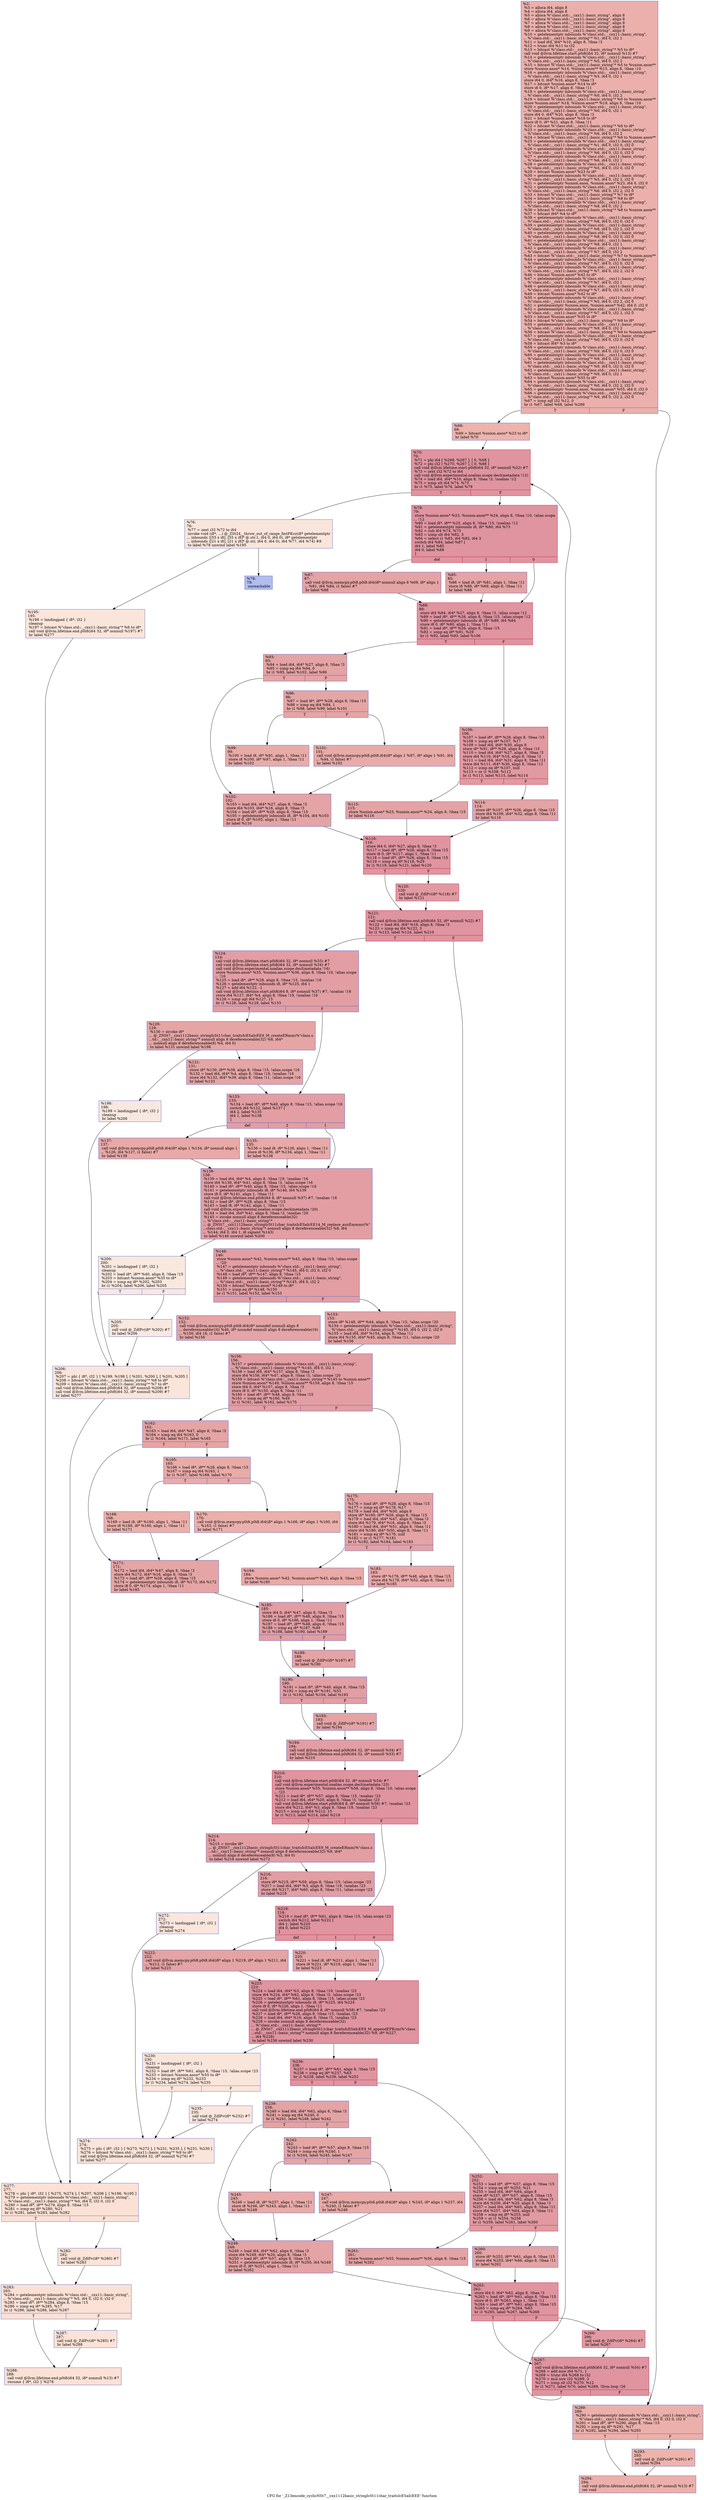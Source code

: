 digraph "CFG for '_Z13encode_cyclicNSt7__cxx1112basic_stringIcSt11char_traitsIcESaIcEEE' function" {
	label="CFG for '_Z13encode_cyclicNSt7__cxx1112basic_stringIcSt11char_traitsIcESaIcEEE' function";

	Node0x557f53f41860 [shape=record,color="#3d50c3ff", style=filled, fillcolor="#d24b4070",label="{%2:\l  %3 = alloca i64, align 8\l  %4 = alloca i64, align 8\l  %5 = alloca %\"class.std::__cxx11::basic_string\", align 8\l  %6 = alloca %\"class.std::__cxx11::basic_string\", align 8\l  %7 = alloca %\"class.std::__cxx11::basic_string\", align 8\l  %8 = alloca %\"class.std::__cxx11::basic_string\", align 8\l  %9 = alloca %\"class.std::__cxx11::basic_string\", align 8\l  %10 = getelementptr inbounds %\"class.std::__cxx11::basic_string\",\l... %\"class.std::__cxx11::basic_string\"* %1, i64 0, i32 1\l  %11 = load i64, i64* %10, align 8, !tbaa !3\l  %12 = trunc i64 %11 to i32\l  %13 = bitcast %\"class.std::__cxx11::basic_string\"* %5 to i8*\l  call void @llvm.lifetime.start.p0i8(i64 32, i8* nonnull %13) #7\l  %14 = getelementptr inbounds %\"class.std::__cxx11::basic_string\",\l... %\"class.std::__cxx11::basic_string\"* %5, i64 0, i32 2\l  %15 = bitcast %\"class.std::__cxx11::basic_string\"* %5 to %union.anon**\l  store %union.anon* %14, %union.anon** %15, align 8, !tbaa !10\l  %16 = getelementptr inbounds %\"class.std::__cxx11::basic_string\",\l... %\"class.std::__cxx11::basic_string\"* %5, i64 0, i32 1\l  store i64 0, i64* %16, align 8, !tbaa !3\l  %17 = bitcast %union.anon* %14 to i8*\l  store i8 0, i8* %17, align 8, !tbaa !11\l  %18 = getelementptr inbounds %\"class.std::__cxx11::basic_string\",\l... %\"class.std::__cxx11::basic_string\"* %0, i64 0, i32 2\l  %19 = bitcast %\"class.std::__cxx11::basic_string\"* %0 to %union.anon**\l  store %union.anon* %18, %union.anon** %19, align 8, !tbaa !10\l  %20 = getelementptr inbounds %\"class.std::__cxx11::basic_string\",\l... %\"class.std::__cxx11::basic_string\"* %0, i64 0, i32 1\l  store i64 0, i64* %20, align 8, !tbaa !3\l  %21 = bitcast %union.anon* %18 to i8*\l  store i8 0, i8* %21, align 8, !tbaa !11\l  %22 = bitcast %\"class.std::__cxx11::basic_string\"* %6 to i8*\l  %23 = getelementptr inbounds %\"class.std::__cxx11::basic_string\",\l... %\"class.std::__cxx11::basic_string\"* %6, i64 0, i32 2\l  %24 = bitcast %\"class.std::__cxx11::basic_string\"* %6 to %union.anon**\l  %25 = getelementptr inbounds %\"class.std::__cxx11::basic_string\",\l... %\"class.std::__cxx11::basic_string\"* %1, i64 0, i32 0, i32 0\l  %26 = getelementptr inbounds %\"class.std::__cxx11::basic_string\",\l... %\"class.std::__cxx11::basic_string\"* %6, i64 0, i32 0, i32 0\l  %27 = getelementptr inbounds %\"class.std::__cxx11::basic_string\",\l... %\"class.std::__cxx11::basic_string\"* %6, i64 0, i32 1\l  %28 = getelementptr inbounds %\"class.std::__cxx11::basic_string\",\l... %\"class.std::__cxx11::basic_string\"* %5, i64 0, i32 0, i32 0\l  %29 = bitcast %union.anon* %23 to i8*\l  %30 = getelementptr inbounds %\"class.std::__cxx11::basic_string\",\l... %\"class.std::__cxx11::basic_string\"* %5, i64 0, i32 2, i32 0\l  %31 = getelementptr %union.anon, %union.anon* %23, i64 0, i32 0\l  %32 = getelementptr inbounds %\"class.std::__cxx11::basic_string\",\l... %\"class.std::__cxx11::basic_string\"* %6, i64 0, i32 2, i32 0\l  %33 = bitcast %\"class.std::__cxx11::basic_string\"* %7 to i8*\l  %34 = bitcast %\"class.std::__cxx11::basic_string\"* %8 to i8*\l  %35 = getelementptr inbounds %\"class.std::__cxx11::basic_string\",\l... %\"class.std::__cxx11::basic_string\"* %8, i64 0, i32 2\l  %36 = bitcast %\"class.std::__cxx11::basic_string\"* %8 to %union.anon**\l  %37 = bitcast i64* %4 to i8*\l  %38 = getelementptr inbounds %\"class.std::__cxx11::basic_string\",\l... %\"class.std::__cxx11::basic_string\"* %8, i64 0, i32 0, i32 0\l  %39 = getelementptr inbounds %\"class.std::__cxx11::basic_string\",\l... %\"class.std::__cxx11::basic_string\"* %8, i64 0, i32 2, i32 0\l  %40 = getelementptr inbounds %\"class.std::__cxx11::basic_string\",\l... %\"class.std::__cxx11::basic_string\"* %8, i64 0, i32 0, i32 0\l  %41 = getelementptr inbounds %\"class.std::__cxx11::basic_string\",\l... %\"class.std::__cxx11::basic_string\"* %8, i64 0, i32 1\l  %42 = getelementptr inbounds %\"class.std::__cxx11::basic_string\",\l... %\"class.std::__cxx11::basic_string\"* %7, i64 0, i32 2\l  %43 = bitcast %\"class.std::__cxx11::basic_string\"* %7 to %union.anon**\l  %44 = getelementptr inbounds %\"class.std::__cxx11::basic_string\",\l... %\"class.std::__cxx11::basic_string\"* %7, i64 0, i32 0, i32 0\l  %45 = getelementptr inbounds %\"class.std::__cxx11::basic_string\",\l... %\"class.std::__cxx11::basic_string\"* %7, i64 0, i32 2, i32 0\l  %46 = bitcast %union.anon* %42 to i8*\l  %47 = getelementptr inbounds %\"class.std::__cxx11::basic_string\",\l... %\"class.std::__cxx11::basic_string\"* %7, i64 0, i32 1\l  %48 = getelementptr inbounds %\"class.std::__cxx11::basic_string\",\l... %\"class.std::__cxx11::basic_string\"* %7, i64 0, i32 0, i32 0\l  %49 = bitcast %union.anon* %42 to i8*\l  %50 = getelementptr inbounds %\"class.std::__cxx11::basic_string\",\l... %\"class.std::__cxx11::basic_string\"* %5, i64 0, i32 2, i32 0\l  %51 = getelementptr %union.anon, %union.anon* %42, i64 0, i32 0\l  %52 = getelementptr inbounds %\"class.std::__cxx11::basic_string\",\l... %\"class.std::__cxx11::basic_string\"* %7, i64 0, i32 2, i32 0\l  %53 = bitcast %union.anon* %35 to i8*\l  %54 = bitcast %\"class.std::__cxx11::basic_string\"* %9 to i8*\l  %55 = getelementptr inbounds %\"class.std::__cxx11::basic_string\",\l... %\"class.std::__cxx11::basic_string\"* %9, i64 0, i32 2\l  %56 = bitcast %\"class.std::__cxx11::basic_string\"* %9 to %union.anon**\l  %57 = getelementptr inbounds %\"class.std::__cxx11::basic_string\",\l... %\"class.std::__cxx11::basic_string\"* %0, i64 0, i32 0, i32 0\l  %58 = bitcast i64* %3 to i8*\l  %59 = getelementptr inbounds %\"class.std::__cxx11::basic_string\",\l... %\"class.std::__cxx11::basic_string\"* %9, i64 0, i32 0, i32 0\l  %60 = getelementptr inbounds %\"class.std::__cxx11::basic_string\",\l... %\"class.std::__cxx11::basic_string\"* %9, i64 0, i32 2, i32 0\l  %61 = getelementptr inbounds %\"class.std::__cxx11::basic_string\",\l... %\"class.std::__cxx11::basic_string\"* %9, i64 0, i32 0, i32 0\l  %62 = getelementptr inbounds %\"class.std::__cxx11::basic_string\",\l... %\"class.std::__cxx11::basic_string\"* %9, i64 0, i32 1\l  %63 = bitcast %union.anon* %55 to i8*\l  %64 = getelementptr inbounds %\"class.std::__cxx11::basic_string\",\l... %\"class.std::__cxx11::basic_string\"* %0, i64 0, i32 2, i32 0\l  %65 = getelementptr %union.anon, %union.anon* %55, i64 0, i32 0\l  %66 = getelementptr inbounds %\"class.std::__cxx11::basic_string\",\l... %\"class.std::__cxx11::basic_string\"* %9, i64 0, i32 2, i32 0\l  %67 = icmp sgt i32 %12, 0\l  br i1 %67, label %68, label %289\l|{<s0>T|<s1>F}}"];
	Node0x557f53f41860:s0 -> Node0x557f53f47c10;
	Node0x557f53f41860:s1 -> Node0x557f53f47ca0;
	Node0x557f53f47c10 [shape=record,color="#3d50c3ff", style=filled, fillcolor="#d6524470",label="{%68:\l68:                                               \l  %69 = bitcast %union.anon* %23 to i8*\l  br label %70\l}"];
	Node0x557f53f47c10 -> Node0x557f53f47e50;
	Node0x557f53f47e50 [shape=record,color="#b70d28ff", style=filled, fillcolor="#b70d2870",label="{%70:\l70:                                               \l  %71 = phi i64 [ %268, %267 ], [ 0, %68 ]\l  %72 = phi i32 [ %270, %267 ], [ 0, %68 ]\l  call void @llvm.lifetime.start.p0i8(i64 32, i8* nonnull %22) #7\l  %73 = zext i32 %72 to i64\l  call void @llvm.experimental.noalias.scope.decl(metadata !12)\l  %74 = load i64, i64* %10, align 8, !tbaa !3, !noalias !12\l  %75 = icmp ult i64 %74, %73\l  br i1 %75, label %76, label %79\l|{<s0>T|<s1>F}}"];
	Node0x557f53f47e50:s0 -> Node0x557f53f49280;
	Node0x557f53f47e50:s1 -> Node0x557f53f49310;
	Node0x557f53f49280 [shape=record,color="#3d50c3ff", style=filled, fillcolor="#f4c5ad70",label="{%76:\l76:                                               \l  %77 = zext i32 %72 to i64\l  invoke void (i8*, ...) @_ZSt24__throw_out_of_range_fmtPKcz(i8* getelementptr\l... inbounds ([55 x i8], [55 x i8]* @.str.1, i64 0, i64 0), i8* getelementptr\l... inbounds ([21 x i8], [21 x i8]* @.str, i64 0, i64 0), i64 %77, i64 %74) #8\l          to label %78 unwind label %195\l}"];
	Node0x557f53f49280 -> Node0x557f53f495e0;
	Node0x557f53f49280 -> Node0x557f53f49630;
	Node0x557f53f495e0 [shape=record,color="#3d50c3ff", style=filled, fillcolor="#4f69d970",label="{%78:\l78:                                               \l  unreachable\l}"];
	Node0x557f53f49310 [shape=record,color="#b70d28ff", style=filled, fillcolor="#b70d2870",label="{%79:\l79:                                               \l  store %union.anon* %23, %union.anon** %24, align 8, !tbaa !10, !alias.scope\l... !12\l  %80 = load i8*, i8** %25, align 8, !tbaa !15, !noalias !12\l  %81 = getelementptr inbounds i8, i8* %80, i64 %73\l  %82 = sub i64 %74, %73\l  %83 = icmp ult i64 %82, 3\l  %84 = select i1 %83, i64 %82, i64 3\l  switch i64 %84, label %87 [\l    i64 1, label %85\l    i64 0, label %88\l  ]\l|{<s0>def|<s1>1|<s2>0}}"];
	Node0x557f53f49310:s0 -> Node0x557f53f49e80;
	Node0x557f53f49310:s1 -> Node0x557f53f49f40;
	Node0x557f53f49310:s2 -> Node0x557f53f49fd0;
	Node0x557f53f49f40 [shape=record,color="#3d50c3ff", style=filled, fillcolor="#c32e3170",label="{%85:\l85:                                               \l  %86 = load i8, i8* %81, align 1, !tbaa !11\l  store i8 %86, i8* %69, align 8, !tbaa !11\l  br label %88\l}"];
	Node0x557f53f49f40 -> Node0x557f53f49fd0;
	Node0x557f53f49e80 [shape=record,color="#3d50c3ff", style=filled, fillcolor="#c32e3170",label="{%87:\l87:                                               \l  call void @llvm.memcpy.p0i8.p0i8.i64(i8* nonnull align 8 %69, i8* align 1\l... %81, i64 %84, i1 false) #7\l  br label %88\l}"];
	Node0x557f53f49e80 -> Node0x557f53f49fd0;
	Node0x557f53f49fd0 [shape=record,color="#b70d28ff", style=filled, fillcolor="#b70d2870",label="{%88:\l88:                                               \l  store i64 %84, i64* %27, align 8, !tbaa !3, !alias.scope !12\l  %89 = load i8*, i8** %26, align 8, !tbaa !15, !alias.scope !12\l  %90 = getelementptr inbounds i8, i8* %89, i64 %84\l  store i8 0, i8* %90, align 1, !tbaa !11\l  %91 = load i8*, i8** %26, align 8, !tbaa !15\l  %92 = icmp eq i8* %91, %29\l  br i1 %92, label %93, label %106\l|{<s0>T|<s1>F}}"];
	Node0x557f53f49fd0:s0 -> Node0x557f53f4b050;
	Node0x557f53f49fd0:s1 -> Node0x557f53f4b0e0;
	Node0x557f53f4b050 [shape=record,color="#3d50c3ff", style=filled, fillcolor="#c32e3170",label="{%93:\l93:                                               \l  %94 = load i64, i64* %27, align 8, !tbaa !3\l  %95 = icmp eq i64 %94, 0\l  br i1 %95, label %102, label %96\l|{<s0>T|<s1>F}}"];
	Node0x557f53f4b050:s0 -> Node0x557f53f4b320;
	Node0x557f53f4b050:s1 -> Node0x557f53f4b370;
	Node0x557f53f4b370 [shape=record,color="#3d50c3ff", style=filled, fillcolor="#c5333470",label="{%96:\l96:                                               \l  %97 = load i8*, i8** %28, align 8, !tbaa !15\l  %98 = icmp eq i64 %94, 1\l  br i1 %98, label %99, label %101\l|{<s0>T|<s1>F}}"];
	Node0x557f53f4b370:s0 -> Node0x557f53f4b5b0;
	Node0x557f53f4b370:s1 -> Node0x557f53f4b600;
	Node0x557f53f4b5b0 [shape=record,color="#3d50c3ff", style=filled, fillcolor="#cc403a70",label="{%99:\l99:                                               \l  %100 = load i8, i8* %91, align 1, !tbaa !11\l  store i8 %100, i8* %97, align 1, !tbaa !11\l  br label %102\l}"];
	Node0x557f53f4b5b0 -> Node0x557f53f4b320;
	Node0x557f53f4b600 [shape=record,color="#3d50c3ff", style=filled, fillcolor="#cc403a70",label="{%101:\l101:                                              \l  call void @llvm.memcpy.p0i8.p0i8.i64(i8* align 1 %97, i8* align 1 %91, i64\l... %94, i1 false) #7\l  br label %102\l}"];
	Node0x557f53f4b600 -> Node0x557f53f4b320;
	Node0x557f53f4b320 [shape=record,color="#3d50c3ff", style=filled, fillcolor="#c32e3170",label="{%102:\l102:                                              \l  %103 = load i64, i64* %27, align 8, !tbaa !3\l  store i64 %103, i64* %16, align 8, !tbaa !3\l  %104 = load i8*, i8** %28, align 8, !tbaa !15\l  %105 = getelementptr inbounds i8, i8* %104, i64 %103\l  store i8 0, i8* %105, align 1, !tbaa !11\l  br label %116\l}"];
	Node0x557f53f4b320 -> Node0x557f53f4bd60;
	Node0x557f53f4b0e0 [shape=record,color="#b70d28ff", style=filled, fillcolor="#bb1b2c70",label="{%106:\l106:                                              \l  %107 = load i8*, i8** %28, align 8, !tbaa !15\l  %108 = icmp eq i8* %107, %17\l  %109 = load i64, i64* %30, align 8\l  store i8* %91, i8** %28, align 8, !tbaa !15\l  %110 = load i64, i64* %27, align 8, !tbaa !3\l  store i64 %110, i64* %16, align 8, !tbaa !3\l  %111 = load i64, i64* %31, align 8, !tbaa !11\l  store i64 %111, i64* %30, align 8, !tbaa !11\l  %112 = icmp eq i8* %107, null\l  %113 = or i1 %108, %112\l  br i1 %113, label %115, label %114\l|{<s0>T|<s1>F}}"];
	Node0x557f53f4b0e0:s0 -> Node0x557f53f4c340;
	Node0x557f53f4b0e0:s1 -> Node0x557f53f4c390;
	Node0x557f53f4c390 [shape=record,color="#3d50c3ff", style=filled, fillcolor="#c32e3170",label="{%114:\l114:                                              \l  store i8* %107, i8** %26, align 8, !tbaa !15\l  store i64 %109, i64* %32, align 8, !tbaa !11\l  br label %116\l}"];
	Node0x557f53f4c390 -> Node0x557f53f4bd60;
	Node0x557f53f4c340 [shape=record,color="#3d50c3ff", style=filled, fillcolor="#c32e3170",label="{%115:\l115:                                              \l  store %union.anon* %23, %union.anon** %24, align 8, !tbaa !15\l  br label %116\l}"];
	Node0x557f53f4c340 -> Node0x557f53f4bd60;
	Node0x557f53f4bd60 [shape=record,color="#b70d28ff", style=filled, fillcolor="#b70d2870",label="{%116:\l116:                                              \l  store i64 0, i64* %27, align 8, !tbaa !3\l  %117 = load i8*, i8** %26, align 8, !tbaa !15\l  store i8 0, i8* %117, align 1, !tbaa !11\l  %118 = load i8*, i8** %26, align 8, !tbaa !15\l  %119 = icmp eq i8* %118, %29\l  br i1 %119, label %121, label %120\l|{<s0>T|<s1>F}}"];
	Node0x557f53f4bd60:s0 -> Node0x557f53f4c9b0;
	Node0x557f53f4bd60:s1 -> Node0x557f53f4ca00;
	Node0x557f53f4ca00 [shape=record,color="#b70d28ff", style=filled, fillcolor="#bb1b2c70",label="{%120:\l120:                                              \l  call void @_ZdlPv(i8* %118) #7\l  br label %121\l}"];
	Node0x557f53f4ca00 -> Node0x557f53f4c9b0;
	Node0x557f53f4c9b0 [shape=record,color="#b70d28ff", style=filled, fillcolor="#b70d2870",label="{%121:\l121:                                              \l  call void @llvm.lifetime.end.p0i8(i64 32, i8* nonnull %22) #7\l  %122 = load i64, i64* %16, align 8, !tbaa !3\l  %123 = icmp eq i64 %122, 3\l  br i1 %123, label %124, label %210\l|{<s0>T|<s1>F}}"];
	Node0x557f53f4c9b0:s0 -> Node0x557f53f4d0e0;
	Node0x557f53f4c9b0:s1 -> Node0x557f53f4d130;
	Node0x557f53f4d0e0 [shape=record,color="#3d50c3ff", style=filled, fillcolor="#be242e70",label="{%124:\l124:                                              \l  call void @llvm.lifetime.start.p0i8(i64 32, i8* nonnull %33) #7\l  call void @llvm.lifetime.start.p0i8(i64 32, i8* nonnull %34) #7\l  call void @llvm.experimental.noalias.scope.decl(metadata !16)\l  store %union.anon* %35, %union.anon** %36, align 8, !tbaa !10, !alias.scope\l... !16\l  %125 = load i8*, i8** %28, align 8, !tbaa !15, !noalias !16\l  %126 = getelementptr inbounds i8, i8* %125, i64 1\l  %127 = add i64 %122, -1\l  call void @llvm.lifetime.start.p0i8(i64 8, i8* nonnull %37) #7, !noalias !16\l  store i64 %127, i64* %4, align 8, !tbaa !19, !noalias !16\l  %128 = icmp ugt i64 %127, 15\l  br i1 %128, label %129, label %133\l|{<s0>T|<s1>F}}"];
	Node0x557f53f4d0e0:s0 -> Node0x557f53f4eb20;
	Node0x557f53f4d0e0:s1 -> Node0x557f53f4ebb0;
	Node0x557f53f4eb20 [shape=record,color="#3d50c3ff", style=filled, fillcolor="#c5333470",label="{%129:\l129:                                              \l  %130 = invoke i8*\l... @_ZNSt7__cxx1112basic_stringIcSt11char_traitsIcESaIcEE9_M_createERmm(%\"class.s\l...td::__cxx11::basic_string\"* nonnull align 8 dereferenceable(32) %8, i64*\l... nonnull align 8 dereferenceable(8) %4, i64 0)\l          to label %131 unwind label %198\l}"];
	Node0x557f53f4eb20 -> Node0x557f53f4ede0;
	Node0x557f53f4eb20 -> Node0x557f53f4ee30;
	Node0x557f53f4ede0 [shape=record,color="#3d50c3ff", style=filled, fillcolor="#c5333470",label="{%131:\l131:                                              \l  store i8* %130, i8** %38, align 8, !tbaa !15, !alias.scope !16\l  %132 = load i64, i64* %4, align 8, !tbaa !19, !noalias !16\l  store i64 %132, i64* %39, align 8, !tbaa !11, !alias.scope !16\l  br label %133\l}"];
	Node0x557f53f4ede0 -> Node0x557f53f4ebb0;
	Node0x557f53f4ebb0 [shape=record,color="#3d50c3ff", style=filled, fillcolor="#be242e70",label="{%133:\l133:                                              \l  %134 = load i8*, i8** %40, align 8, !tbaa !15, !alias.scope !16\l  switch i64 %122, label %137 [\l    i64 2, label %135\l    i64 1, label %138\l  ]\l|{<s0>def|<s1>2|<s2>1}}"];
	Node0x557f53f4ebb0:s0 -> Node0x557f53f4ecf0;
	Node0x557f53f4ebb0:s1 -> Node0x557f53f4fb00;
	Node0x557f53f4ebb0:s2 -> Node0x557f53f4fb90;
	Node0x557f53f4fb00 [shape=record,color="#3d50c3ff", style=filled, fillcolor="#ca3b3770",label="{%135:\l135:                                              \l  %136 = load i8, i8* %126, align 1, !tbaa !11\l  store i8 %136, i8* %134, align 1, !tbaa !11\l  br label %138\l}"];
	Node0x557f53f4fb00 -> Node0x557f53f4fb90;
	Node0x557f53f4ecf0 [shape=record,color="#3d50c3ff", style=filled, fillcolor="#ca3b3770",label="{%137:\l137:                                              \l  call void @llvm.memcpy.p0i8.p0i8.i64(i8* align 1 %134, i8* nonnull align 1\l... %126, i64 %127, i1 false) #7\l  br label %138\l}"];
	Node0x557f53f4ecf0 -> Node0x557f53f4fb90;
	Node0x557f53f4fb90 [shape=record,color="#3d50c3ff", style=filled, fillcolor="#be242e70",label="{%138:\l138:                                              \l  %139 = load i64, i64* %4, align 8, !tbaa !19, !noalias !16\l  store i64 %139, i64* %41, align 8, !tbaa !3, !alias.scope !16\l  %140 = load i8*, i8** %40, align 8, !tbaa !15, !alias.scope !16\l  %141 = getelementptr inbounds i8, i8* %140, i64 %139\l  store i8 0, i8* %141, align 1, !tbaa !11\l  call void @llvm.lifetime.end.p0i8(i64 8, i8* nonnull %37) #7, !noalias !16\l  %142 = load i8*, i8** %28, align 8, !tbaa !15\l  %143 = load i8, i8* %142, align 1, !tbaa !11\l  call void @llvm.experimental.noalias.scope.decl(metadata !20)\l  %144 = load i64, i64* %41, align 8, !tbaa !3, !noalias !20\l  %145 = invoke nonnull align 8 dereferenceable(32)\l... %\"class.std::__cxx11::basic_string\"*\l... @_ZNSt7__cxx1112basic_stringIcSt11char_traitsIcESaIcEE14_M_replace_auxEmmmc(%\"\l...class.std::__cxx11::basic_string\"* nonnull align 8 dereferenceable(32) %8, i64\l... %144, i64 0, i64 1, i8 signext %143)\l          to label %146 unwind label %200\l}"];
	Node0x557f53f4fb90 -> Node0x557f53f51970;
	Node0x557f53f4fb90 -> Node0x557f53f51a00;
	Node0x557f53f51970 [shape=record,color="#3d50c3ff", style=filled, fillcolor="#be242e70",label="{%146:\l146:                                              \l  store %union.anon* %42, %union.anon** %43, align 8, !tbaa !10, !alias.scope\l... !20\l  %147 = getelementptr inbounds %\"class.std::__cxx11::basic_string\",\l... %\"class.std::__cxx11::basic_string\"* %145, i64 0, i32 0, i32 0\l  %148 = load i8*, i8** %147, align 8, !tbaa !15\l  %149 = getelementptr inbounds %\"class.std::__cxx11::basic_string\",\l... %\"class.std::__cxx11::basic_string\"* %145, i64 0, i32 2\l  %150 = bitcast %union.anon* %149 to i8*\l  %151 = icmp eq i8* %148, %150\l  br i1 %151, label %152, label %153\l|{<s0>T|<s1>F}}"];
	Node0x557f53f51970:s0 -> Node0x557f53f52150;
	Node0x557f53f51970:s1 -> Node0x557f53f521e0;
	Node0x557f53f52150 [shape=record,color="#3d50c3ff", style=filled, fillcolor="#c5333470",label="{%152:\l152:                                              \l  call void @llvm.memcpy.p0i8.p0i8.i64(i8* noundef nonnull align 8\l... dereferenceable(16) %46, i8* noundef nonnull align 8 dereferenceable(16)\l... %150, i64 16, i1 false) #7\l  br label %156\l}"];
	Node0x557f53f52150 -> Node0x557f53f524f0;
	Node0x557f53f521e0 [shape=record,color="#3d50c3ff", style=filled, fillcolor="#c32e3170",label="{%153:\l153:                                              \l  store i8* %148, i8** %44, align 8, !tbaa !15, !alias.scope !20\l  %154 = getelementptr inbounds %\"class.std::__cxx11::basic_string\",\l... %\"class.std::__cxx11::basic_string\"* %145, i64 0, i32 2, i32 0\l  %155 = load i64, i64* %154, align 8, !tbaa !11\l  store i64 %155, i64* %45, align 8, !tbaa !11, !alias.scope !20\l  br label %156\l}"];
	Node0x557f53f521e0 -> Node0x557f53f524f0;
	Node0x557f53f524f0 [shape=record,color="#3d50c3ff", style=filled, fillcolor="#be242e70",label="{%156:\l156:                                              \l  %157 = getelementptr inbounds %\"class.std::__cxx11::basic_string\",\l... %\"class.std::__cxx11::basic_string\"* %145, i64 0, i32 1\l  %158 = load i64, i64* %157, align 8, !tbaa !3\l  store i64 %158, i64* %47, align 8, !tbaa !3, !alias.scope !20\l  %159 = bitcast %\"class.std::__cxx11::basic_string\"* %145 to %union.anon**\l  store %union.anon* %149, %union.anon** %159, align 8, !tbaa !15\l  store i64 0, i64* %157, align 8, !tbaa !3\l  store i8 0, i8* %150, align 8, !tbaa !11\l  %160 = load i8*, i8** %48, align 8, !tbaa !15\l  %161 = icmp eq i8* %160, %49\l  br i1 %161, label %162, label %175\l|{<s0>T|<s1>F}}"];
	Node0x557f53f524f0:s0 -> Node0x557f53f52db0;
	Node0x557f53f524f0:s1 -> Node0x557f53f52e40;
	Node0x557f53f52db0 [shape=record,color="#3d50c3ff", style=filled, fillcolor="#c5333470",label="{%162:\l162:                                              \l  %163 = load i64, i64* %47, align 8, !tbaa !3\l  %164 = icmp eq i64 %163, 0\l  br i1 %164, label %171, label %165\l|{<s0>T|<s1>F}}"];
	Node0x557f53f52db0:s0 -> Node0x557f53f53080;
	Node0x557f53f52db0:s1 -> Node0x557f53f530d0;
	Node0x557f53f530d0 [shape=record,color="#3d50c3ff", style=filled, fillcolor="#cc403a70",label="{%165:\l165:                                              \l  %166 = load i8*, i8** %28, align 8, !tbaa !15\l  %167 = icmp eq i64 %163, 1\l  br i1 %167, label %168, label %170\l|{<s0>T|<s1>F}}"];
	Node0x557f53f530d0:s0 -> Node0x557f53f53310;
	Node0x557f53f530d0:s1 -> Node0x557f53f53360;
	Node0x557f53f53310 [shape=record,color="#3d50c3ff", style=filled, fillcolor="#d24b4070",label="{%168:\l168:                                              \l  %169 = load i8, i8* %160, align 1, !tbaa !11\l  store i8 %169, i8* %166, align 1, !tbaa !11\l  br label %171\l}"];
	Node0x557f53f53310 -> Node0x557f53f53080;
	Node0x557f53f53360 [shape=record,color="#3d50c3ff", style=filled, fillcolor="#d24b4070",label="{%170:\l170:                                              \l  call void @llvm.memcpy.p0i8.p0i8.i64(i8* align 1 %166, i8* align 1 %160, i64\l... %163, i1 false) #7\l  br label %171\l}"];
	Node0x557f53f53360 -> Node0x557f53f53080;
	Node0x557f53f53080 [shape=record,color="#3d50c3ff", style=filled, fillcolor="#c5333470",label="{%171:\l171:                                              \l  %172 = load i64, i64* %47, align 8, !tbaa !3\l  store i64 %172, i64* %16, align 8, !tbaa !3\l  %173 = load i8*, i8** %28, align 8, !tbaa !15\l  %174 = getelementptr inbounds i8, i8* %173, i64 %172\l  store i8 0, i8* %174, align 1, !tbaa !11\l  br label %185\l}"];
	Node0x557f53f53080 -> Node0x557f53f53a90;
	Node0x557f53f52e40 [shape=record,color="#3d50c3ff", style=filled, fillcolor="#c32e3170",label="{%175:\l175:                                              \l  %176 = load i8*, i8** %28, align 8, !tbaa !15\l  %177 = icmp eq i8* %176, %17\l  %178 = load i64, i64* %50, align 8\l  store i8* %160, i8** %28, align 8, !tbaa !15\l  %179 = load i64, i64* %47, align 8, !tbaa !3\l  store i64 %179, i64* %16, align 8, !tbaa !3\l  %180 = load i64, i64* %51, align 8, !tbaa !11\l  store i64 %180, i64* %50, align 8, !tbaa !11\l  %181 = icmp eq i8* %176, null\l  %182 = or i1 %177, %181\l  br i1 %182, label %184, label %183\l|{<s0>T|<s1>F}}"];
	Node0x557f53f52e40:s0 -> Node0x557f53f54070;
	Node0x557f53f52e40:s1 -> Node0x557f53f540c0;
	Node0x557f53f540c0 [shape=record,color="#3d50c3ff", style=filled, fillcolor="#ca3b3770",label="{%183:\l183:                                              \l  store i8* %176, i8** %48, align 8, !tbaa !15\l  store i64 %178, i64* %52, align 8, !tbaa !11\l  br label %185\l}"];
	Node0x557f53f540c0 -> Node0x557f53f53a90;
	Node0x557f53f54070 [shape=record,color="#3d50c3ff", style=filled, fillcolor="#ca3b3770",label="{%184:\l184:                                              \l  store %union.anon* %42, %union.anon** %43, align 8, !tbaa !15\l  br label %185\l}"];
	Node0x557f53f54070 -> Node0x557f53f53a90;
	Node0x557f53f53a90 [shape=record,color="#3d50c3ff", style=filled, fillcolor="#be242e70",label="{%185:\l185:                                              \l  store i64 0, i64* %47, align 8, !tbaa !3\l  %186 = load i8*, i8** %48, align 8, !tbaa !15\l  store i8 0, i8* %186, align 1, !tbaa !11\l  %187 = load i8*, i8** %48, align 8, !tbaa !15\l  %188 = icmp eq i8* %187, %49\l  br i1 %188, label %190, label %189\l|{<s0>T|<s1>F}}"];
	Node0x557f53f53a90:s0 -> Node0x557f53f546e0;
	Node0x557f53f53a90:s1 -> Node0x557f53f54730;
	Node0x557f53f54730 [shape=record,color="#3d50c3ff", style=filled, fillcolor="#c32e3170",label="{%189:\l189:                                              \l  call void @_ZdlPv(i8* %187) #7\l  br label %190\l}"];
	Node0x557f53f54730 -> Node0x557f53f546e0;
	Node0x557f53f546e0 [shape=record,color="#3d50c3ff", style=filled, fillcolor="#be242e70",label="{%190:\l190:                                              \l  %191 = load i8*, i8** %40, align 8, !tbaa !15\l  %192 = icmp eq i8* %191, %53\l  br i1 %192, label %194, label %193\l|{<s0>T|<s1>F}}"];
	Node0x557f53f546e0:s0 -> Node0x557f53f54a90;
	Node0x557f53f546e0:s1 -> Node0x557f53f54ae0;
	Node0x557f53f54ae0 [shape=record,color="#3d50c3ff", style=filled, fillcolor="#c32e3170",label="{%193:\l193:                                              \l  call void @_ZdlPv(i8* %191) #7\l  br label %194\l}"];
	Node0x557f53f54ae0 -> Node0x557f53f54a90;
	Node0x557f53f54a90 [shape=record,color="#3d50c3ff", style=filled, fillcolor="#be242e70",label="{%194:\l194:                                              \l  call void @llvm.lifetime.end.p0i8(i64 32, i8* nonnull %34) #7\l  call void @llvm.lifetime.end.p0i8(i64 32, i8* nonnull %33) #7\l  br label %210\l}"];
	Node0x557f53f54a90 -> Node0x557f53f4d130;
	Node0x557f53f49630 [shape=record,color="#3d50c3ff", style=filled, fillcolor="#f4c5ad70",label="{%195:\l195:                                              \l  %196 = landingpad \{ i8*, i32 \}\l          cleanup\l  %197 = bitcast %\"class.std::__cxx11::basic_string\"* %6 to i8*\l  call void @llvm.lifetime.end.p0i8(i64 32, i8* nonnull %197) #7\l  br label %277\l}"];
	Node0x557f53f49630 -> Node0x557f53f55260;
	Node0x557f53f4ee30 [shape=record,color="#3d50c3ff", style=filled, fillcolor="#f1ccb870",label="{%198:\l198:                                              \l  %199 = landingpad \{ i8*, i32 \}\l          cleanup\l  br label %206\l}"];
	Node0x557f53f4ee30 -> Node0x557f53f55370;
	Node0x557f53f51a00 [shape=record,color="#3d50c3ff", style=filled, fillcolor="#f2cab570",label="{%200:\l200:                                              \l  %201 = landingpad \{ i8*, i32 \}\l          cleanup\l  %202 = load i8*, i8** %40, align 8, !tbaa !15\l  %203 = bitcast %union.anon* %35 to i8*\l  %204 = icmp eq i8* %202, %203\l  br i1 %204, label %206, label %205\l|{<s0>T|<s1>F}}"];
	Node0x557f53f51a00:s0 -> Node0x557f53f55370;
	Node0x557f53f51a00:s1 -> Node0x557f53f555f0;
	Node0x557f53f555f0 [shape=record,color="#3d50c3ff", style=filled, fillcolor="#f1ccb870",label="{%205:\l205:                                              \l  call void @_ZdlPv(i8* %202) #7\l  br label %206\l}"];
	Node0x557f53f555f0 -> Node0x557f53f55370;
	Node0x557f53f55370 [shape=record,color="#3d50c3ff", style=filled, fillcolor="#f4c5ad70",label="{%206:\l206:                                              \l  %207 = phi \{ i8*, i32 \} [ %199, %198 ], [ %201, %200 ], [ %201, %205 ]\l  %208 = bitcast %\"class.std::__cxx11::basic_string\"* %8 to i8*\l  %209 = bitcast %\"class.std::__cxx11::basic_string\"* %7 to i8*\l  call void @llvm.lifetime.end.p0i8(i64 32, i8* nonnull %208) #7\l  call void @llvm.lifetime.end.p0i8(i64 32, i8* nonnull %209) #7\l  br label %277\l}"];
	Node0x557f53f55370 -> Node0x557f53f55260;
	Node0x557f53f4d130 [shape=record,color="#b70d28ff", style=filled, fillcolor="#b70d2870",label="{%210:\l210:                                              \l  call void @llvm.lifetime.start.p0i8(i64 32, i8* nonnull %54) #7\l  call void @llvm.experimental.noalias.scope.decl(metadata !23)\l  store %union.anon* %55, %union.anon** %56, align 8, !tbaa !10, !alias.scope\l... !23\l  %211 = load i8*, i8** %57, align 8, !tbaa !15, !noalias !23\l  %212 = load i64, i64* %20, align 8, !tbaa !3, !noalias !23\l  call void @llvm.lifetime.start.p0i8(i64 8, i8* nonnull %58) #7, !noalias !23\l  store i64 %212, i64* %3, align 8, !tbaa !19, !noalias !23\l  %213 = icmp ugt i64 %212, 15\l  br i1 %213, label %214, label %218\l|{<s0>T|<s1>F}}"];
	Node0x557f53f4d130:s0 -> Node0x557f53f569f0;
	Node0x557f53f4d130:s1 -> Node0x557f53f56a40;
	Node0x557f53f569f0 [shape=record,color="#3d50c3ff", style=filled, fillcolor="#be242e70",label="{%214:\l214:                                              \l  %215 = invoke i8*\l... @_ZNSt7__cxx1112basic_stringIcSt11char_traitsIcESaIcEE9_M_createERmm(%\"class.s\l...td::__cxx11::basic_string\"* nonnull align 8 dereferenceable(32) %9, i64*\l... nonnull align 8 dereferenceable(8) %3, i64 0)\l          to label %216 unwind label %272\l}"];
	Node0x557f53f569f0 -> Node0x557f53f56bd0;
	Node0x557f53f569f0 -> Node0x557f53f56c20;
	Node0x557f53f56bd0 [shape=record,color="#3d50c3ff", style=filled, fillcolor="#be242e70",label="{%216:\l216:                                              \l  store i8* %215, i8** %59, align 8, !tbaa !15, !alias.scope !23\l  %217 = load i64, i64* %3, align 8, !tbaa !19, !noalias !23\l  store i64 %217, i64* %60, align 8, !tbaa !11, !alias.scope !23\l  br label %218\l}"];
	Node0x557f53f56bd0 -> Node0x557f53f56a40;
	Node0x557f53f56a40 [shape=record,color="#b70d28ff", style=filled, fillcolor="#b70d2870",label="{%218:\l218:                                              \l  %219 = load i8*, i8** %61, align 8, !tbaa !15, !alias.scope !23\l  switch i64 %212, label %222 [\l    i64 1, label %220\l    i64 0, label %223\l  ]\l|{<s0>def|<s1>1|<s2>0}}"];
	Node0x557f53f56a40:s0 -> Node0x557f53f56b80;
	Node0x557f53f56a40:s1 -> Node0x557f53f500e0;
	Node0x557f53f56a40:s2 -> Node0x557f53f50170;
	Node0x557f53f500e0 [shape=record,color="#3d50c3ff", style=filled, fillcolor="#c32e3170",label="{%220:\l220:                                              \l  %221 = load i8, i8* %211, align 1, !tbaa !11\l  store i8 %221, i8* %219, align 1, !tbaa !11\l  br label %223\l}"];
	Node0x557f53f500e0 -> Node0x557f53f50170;
	Node0x557f53f56b80 [shape=record,color="#3d50c3ff", style=filled, fillcolor="#c32e3170",label="{%222:\l222:                                              \l  call void @llvm.memcpy.p0i8.p0i8.i64(i8* align 1 %219, i8* align 1 %211, i64\l... %212, i1 false) #7\l  br label %223\l}"];
	Node0x557f53f56b80 -> Node0x557f53f50170;
	Node0x557f53f50170 [shape=record,color="#b70d28ff", style=filled, fillcolor="#b70d2870",label="{%223:\l223:                                              \l  %224 = load i64, i64* %3, align 8, !tbaa !19, !noalias !23\l  store i64 %224, i64* %62, align 8, !tbaa !3, !alias.scope !23\l  %225 = load i8*, i8** %61, align 8, !tbaa !15, !alias.scope !23\l  %226 = getelementptr inbounds i8, i8* %225, i64 %224\l  store i8 0, i8* %226, align 1, !tbaa !11\l  call void @llvm.lifetime.end.p0i8(i64 8, i8* nonnull %58) #7, !noalias !23\l  %227 = load i8*, i8** %28, align 8, !tbaa !15, !noalias !23\l  %228 = load i64, i64* %16, align 8, !tbaa !3, !noalias !23\l  %229 = invoke nonnull align 8 dereferenceable(32)\l... %\"class.std::__cxx11::basic_string\"*\l... @_ZNSt7__cxx1112basic_stringIcSt11char_traitsIcESaIcEE9_M_appendEPKcm(%\"class.\l...std::__cxx11::basic_string\"* nonnull align 8 dereferenceable(32) %9, i8* %227,\l... i64 %228)\l          to label %236 unwind label %230\l}"];
	Node0x557f53f50170 -> Node0x557f53f51200;
	Node0x557f53f50170 -> Node0x557f53f4a850;
	Node0x557f53f4a850 [shape=record,color="#3d50c3ff", style=filled, fillcolor="#f4c5ad70",label="{%230:\l230:                                              \l  %231 = landingpad \{ i8*, i32 \}\l          cleanup\l  %232 = load i8*, i8** %61, align 8, !tbaa !15, !alias.scope !23\l  %233 = bitcast %union.anon* %55 to i8*\l  %234 = icmp eq i8* %232, %233\l  br i1 %234, label %274, label %235\l|{<s0>T|<s1>F}}"];
	Node0x557f53f4a850:s0 -> Node0x557f53f4ad00;
	Node0x557f53f4a850:s1 -> Node0x557f53f4ad90;
	Node0x557f53f4ad90 [shape=record,color="#3d50c3ff", style=filled, fillcolor="#f3c7b170",label="{%235:\l235:                                              \l  call void @_ZdlPv(i8* %232) #7\l  br label %274\l}"];
	Node0x557f53f4ad90 -> Node0x557f53f4ad00;
	Node0x557f53f51200 [shape=record,color="#b70d28ff", style=filled, fillcolor="#b70d2870",label="{%236:\l236:                                              \l  %237 = load i8*, i8** %61, align 8, !tbaa !15\l  %238 = icmp eq i8* %237, %63\l  br i1 %238, label %239, label %252\l|{<s0>T|<s1>F}}"];
	Node0x557f53f51200:s0 -> Node0x557f53f599f0;
	Node0x557f53f51200:s1 -> Node0x557f53f59a40;
	Node0x557f53f599f0 [shape=record,color="#3d50c3ff", style=filled, fillcolor="#c32e3170",label="{%239:\l239:                                              \l  %240 = load i64, i64* %62, align 8, !tbaa !3\l  %241 = icmp eq i64 %240, 0\l  br i1 %241, label %248, label %242\l|{<s0>T|<s1>F}}"];
	Node0x557f53f599f0:s0 -> Node0x557f53f59c40;
	Node0x557f53f599f0:s1 -> Node0x557f53f59c90;
	Node0x557f53f59c90 [shape=record,color="#3d50c3ff", style=filled, fillcolor="#c5333470",label="{%242:\l242:                                              \l  %243 = load i8*, i8** %57, align 8, !tbaa !15\l  %244 = icmp eq i64 %240, 1\l  br i1 %244, label %245, label %247\l|{<s0>T|<s1>F}}"];
	Node0x557f53f59c90:s0 -> Node0x557f53f59ed0;
	Node0x557f53f59c90:s1 -> Node0x557f53f59f20;
	Node0x557f53f59ed0 [shape=record,color="#3d50c3ff", style=filled, fillcolor="#cc403a70",label="{%245:\l245:                                              \l  %246 = load i8, i8* %237, align 1, !tbaa !11\l  store i8 %246, i8* %243, align 1, !tbaa !11\l  br label %248\l}"];
	Node0x557f53f59ed0 -> Node0x557f53f59c40;
	Node0x557f53f59f20 [shape=record,color="#3d50c3ff", style=filled, fillcolor="#cc403a70",label="{%247:\l247:                                              \l  call void @llvm.memcpy.p0i8.p0i8.i64(i8* align 1 %243, i8* align 1 %237, i64\l... %240, i1 false) #7\l  br label %248\l}"];
	Node0x557f53f59f20 -> Node0x557f53f59c40;
	Node0x557f53f59c40 [shape=record,color="#3d50c3ff", style=filled, fillcolor="#c32e3170",label="{%248:\l248:                                              \l  %249 = load i64, i64* %62, align 8, !tbaa !3\l  store i64 %249, i64* %20, align 8, !tbaa !3\l  %250 = load i8*, i8** %57, align 8, !tbaa !15\l  %251 = getelementptr inbounds i8, i8* %250, i64 %249\l  store i8 0, i8* %251, align 1, !tbaa !11\l  br label %262\l}"];
	Node0x557f53f59c40 -> Node0x557f53f5a6a0;
	Node0x557f53f59a40 [shape=record,color="#b70d28ff", style=filled, fillcolor="#bb1b2c70",label="{%252:\l252:                                              \l  %253 = load i8*, i8** %57, align 8, !tbaa !15\l  %254 = icmp eq i8* %253, %21\l  %255 = load i64, i64* %64, align 8\l  store i8* %237, i8** %57, align 8, !tbaa !15\l  %256 = load i64, i64* %62, align 8, !tbaa !3\l  store i64 %256, i64* %20, align 8, !tbaa !3\l  %257 = load i64, i64* %65, align 8, !tbaa !11\l  store i64 %257, i64* %64, align 8, !tbaa !11\l  %258 = icmp eq i8* %253, null\l  %259 = or i1 %254, %258\l  br i1 %259, label %261, label %260\l|{<s0>T|<s1>F}}"];
	Node0x557f53f59a40:s0 -> Node0x557f53f4e5c0;
	Node0x557f53f59a40:s1 -> Node0x557f53f4e610;
	Node0x557f53f4e610 [shape=record,color="#3d50c3ff", style=filled, fillcolor="#c32e3170",label="{%260:\l260:                                              \l  store i8* %253, i8** %61, align 8, !tbaa !15\l  store i64 %255, i64* %66, align 8, !tbaa !11\l  br label %262\l}"];
	Node0x557f53f4e610 -> Node0x557f53f5a6a0;
	Node0x557f53f4e5c0 [shape=record,color="#3d50c3ff", style=filled, fillcolor="#c32e3170",label="{%261:\l261:                                              \l  store %union.anon* %55, %union.anon** %56, align 8, !tbaa !15\l  br label %262\l}"];
	Node0x557f53f4e5c0 -> Node0x557f53f5a6a0;
	Node0x557f53f5a6a0 [shape=record,color="#b70d28ff", style=filled, fillcolor="#b70d2870",label="{%262:\l262:                                              \l  store i64 0, i64* %62, align 8, !tbaa !3\l  %263 = load i8*, i8** %61, align 8, !tbaa !15\l  store i8 0, i8* %263, align 1, !tbaa !11\l  %264 = load i8*, i8** %61, align 8, !tbaa !15\l  %265 = icmp eq i8* %264, %63\l  br i1 %265, label %267, label %266\l|{<s0>T|<s1>F}}"];
	Node0x557f53f5a6a0:s0 -> Node0x557f53f47f40;
	Node0x557f53f5a6a0:s1 -> Node0x557f53f5bb00;
	Node0x557f53f5bb00 [shape=record,color="#b70d28ff", style=filled, fillcolor="#bb1b2c70",label="{%266:\l266:                                              \l  call void @_ZdlPv(i8* %264) #7\l  br label %267\l}"];
	Node0x557f53f5bb00 -> Node0x557f53f47f40;
	Node0x557f53f47f40 [shape=record,color="#b70d28ff", style=filled, fillcolor="#b70d2870",label="{%267:\l267:                                              \l  call void @llvm.lifetime.end.p0i8(i64 32, i8* nonnull %54) #7\l  %268 = add nuw i64 %71, 1\l  %269 = trunc i64 %268 to i32\l  %270 = mul nsw i32 %269, 3\l  %271 = icmp slt i32 %270, %12\l  br i1 %271, label %70, label %289, !llvm.loop !26\l|{<s0>T|<s1>F}}"];
	Node0x557f53f47f40:s0 -> Node0x557f53f47e50;
	Node0x557f53f47f40:s1 -> Node0x557f53f47ca0;
	Node0x557f53f56c20 [shape=record,color="#3d50c3ff", style=filled, fillcolor="#f3c7b170",label="{%272:\l272:                                              \l  %273 = landingpad \{ i8*, i32 \}\l          cleanup\l  br label %274\l}"];
	Node0x557f53f56c20 -> Node0x557f53f4ad00;
	Node0x557f53f4ad00 [shape=record,color="#3d50c3ff", style=filled, fillcolor="#f5c1a970",label="{%274:\l274:                                              \l  %275 = phi \{ i8*, i32 \} [ %273, %272 ], [ %231, %235 ], [ %231, %230 ]\l  %276 = bitcast %\"class.std::__cxx11::basic_string\"* %9 to i8*\l  call void @llvm.lifetime.end.p0i8(i64 32, i8* nonnull %276) #7\l  br label %277\l}"];
	Node0x557f53f4ad00 -> Node0x557f53f55260;
	Node0x557f53f55260 [shape=record,color="#3d50c3ff", style=filled, fillcolor="#f7bca170",label="{%277:\l277:                                              \l  %278 = phi \{ i8*, i32 \} [ %275, %274 ], [ %207, %206 ], [ %196, %195 ]\l  %279 = getelementptr inbounds %\"class.std::__cxx11::basic_string\",\l... %\"class.std::__cxx11::basic_string\"* %0, i64 0, i32 0, i32 0\l  %280 = load i8*, i8** %279, align 8, !tbaa !15\l  %281 = icmp eq i8* %280, %21\l  br i1 %281, label %283, label %282\l|{<s0>T|<s1>F}}"];
	Node0x557f53f55260:s0 -> Node0x557f53f5c890;
	Node0x557f53f55260:s1 -> Node0x557f53f5c8e0;
	Node0x557f53f5c8e0 [shape=record,color="#3d50c3ff", style=filled, fillcolor="#f6bfa670",label="{%282:\l282:                                              \l  call void @_ZdlPv(i8* %280) #7\l  br label %283\l}"];
	Node0x557f53f5c8e0 -> Node0x557f53f5c890;
	Node0x557f53f5c890 [shape=record,color="#3d50c3ff", style=filled, fillcolor="#f7bca170",label="{%283:\l283:                                              \l  %284 = getelementptr inbounds %\"class.std::__cxx11::basic_string\",\l... %\"class.std::__cxx11::basic_string\"* %5, i64 0, i32 0, i32 0\l  %285 = load i8*, i8** %284, align 8, !tbaa !15\l  %286 = icmp eq i8* %285, %17\l  br i1 %286, label %288, label %287\l|{<s0>T|<s1>F}}"];
	Node0x557f53f5c890:s0 -> Node0x557f53f50b80;
	Node0x557f53f5c890:s1 -> Node0x557f53f50bd0;
	Node0x557f53f50bd0 [shape=record,color="#3d50c3ff", style=filled, fillcolor="#f6bfa670",label="{%287:\l287:                                              \l  call void @_ZdlPv(i8* %285) #7\l  br label %288\l}"];
	Node0x557f53f50bd0 -> Node0x557f53f50b80;
	Node0x557f53f50b80 [shape=record,color="#3d50c3ff", style=filled, fillcolor="#f7bca170",label="{%288:\l288:                                              \l  call void @llvm.lifetime.end.p0i8(i64 32, i8* nonnull %13) #7\l  resume \{ i8*, i32 \} %278\l}"];
	Node0x557f53f47ca0 [shape=record,color="#3d50c3ff", style=filled, fillcolor="#d24b4070",label="{%289:\l289:                                              \l  %290 = getelementptr inbounds %\"class.std::__cxx11::basic_string\",\l... %\"class.std::__cxx11::basic_string\"* %5, i64 0, i32 0, i32 0\l  %291 = load i8*, i8** %290, align 8, !tbaa !15\l  %292 = icmp eq i8* %291, %17\l  br i1 %292, label %294, label %293\l|{<s0>T|<s1>F}}"];
	Node0x557f53f47ca0:s0 -> Node0x557f53f5e1c0;
	Node0x557f53f47ca0:s1 -> Node0x557f53f5e210;
	Node0x557f53f5e210 [shape=record,color="#3d50c3ff", style=filled, fillcolor="#d6524470",label="{%293:\l293:                                              \l  call void @_ZdlPv(i8* %291) #7\l  br label %294\l}"];
	Node0x557f53f5e210 -> Node0x557f53f5e1c0;
	Node0x557f53f5e1c0 [shape=record,color="#3d50c3ff", style=filled, fillcolor="#d24b4070",label="{%294:\l294:                                              \l  call void @llvm.lifetime.end.p0i8(i64 32, i8* nonnull %13) #7\l  ret void\l}"];
}
